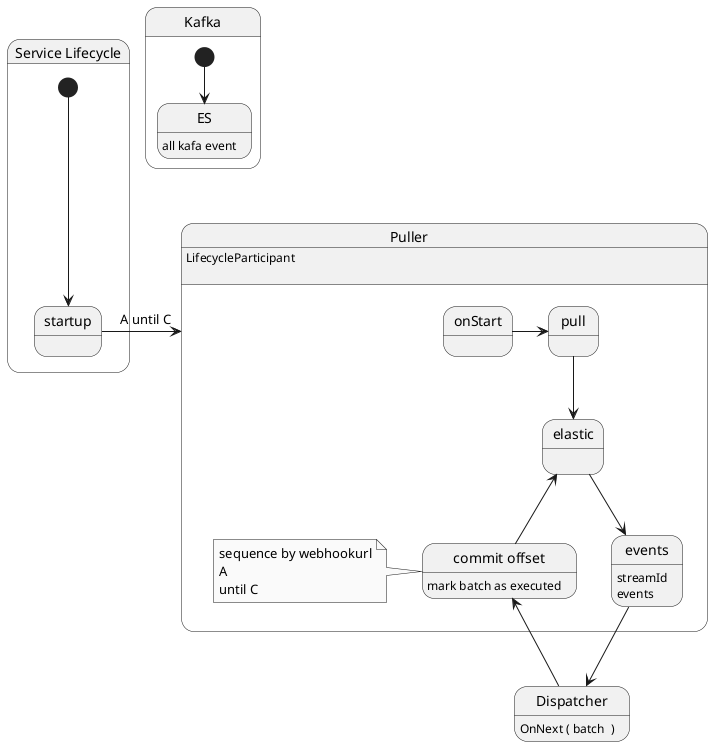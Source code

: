 @startuml
'https://plantuml.com/state-diagram

skinparam monochrome true
state Puller : LifecycleParticipant\n

state  "Service Lifecycle" as Lifecycle {
  [*] --> startup 
  startup -r-> Puller: A until C  
}

state  "Kafka" as Kafka {
  [*] --> ES 
  state ES: all kafa event
}
 
  state "Puller" as Puller {
       onStart -r-> pull
       pull--> elastic
       elastic -d-> events
       commit-u-> elastic

       state events : streamId\nevents
       state commit
       state elastic
                             note left 
                             sequence by webhookurl
                             A
                             until C
                             endnote

       state elastic: 
       state "commit offset" as commit: mark batch as executed
  }

 
    events -d-> Dispatcher  
    Dispatcher-u-> commit
    
state Dispatcher:OnNext ( batch  )
@enduml
